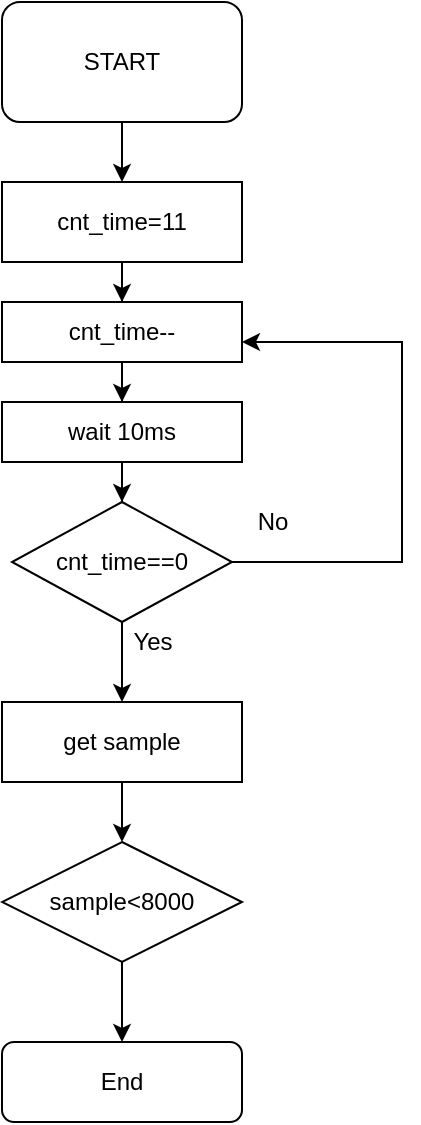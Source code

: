 <mxfile version="17.2.4" type="device"><diagram id="WpdE9BHmofPGFuwEPs-t" name="Page-1"><mxGraphModel dx="1038" dy="579" grid="1" gridSize="10" guides="1" tooltips="1" connect="1" arrows="1" fold="1" page="1" pageScale="1" pageWidth="850" pageHeight="1100" math="0" shadow="0"><root><mxCell id="0"/><mxCell id="1" parent="0"/><mxCell id="IiJGPJhLpHcWJe7brZzQ-10" style="edgeStyle=orthogonalEdgeStyle;rounded=0;orthogonalLoop=1;jettySize=auto;html=1;entryX=0.5;entryY=0;entryDx=0;entryDy=0;" edge="1" parent="1" source="IiJGPJhLpHcWJe7brZzQ-1" target="IiJGPJhLpHcWJe7brZzQ-3"><mxGeometry relative="1" as="geometry"/></mxCell><mxCell id="IiJGPJhLpHcWJe7brZzQ-1" value="cnt_time--" style="rounded=0;whiteSpace=wrap;html=1;" vertex="1" parent="1"><mxGeometry x="350" y="180" width="120" height="30" as="geometry"/></mxCell><mxCell id="IiJGPJhLpHcWJe7brZzQ-11" style="edgeStyle=orthogonalEdgeStyle;rounded=0;orthogonalLoop=1;jettySize=auto;html=1;entryX=0.5;entryY=0;entryDx=0;entryDy=0;" edge="1" parent="1" source="IiJGPJhLpHcWJe7brZzQ-3" target="IiJGPJhLpHcWJe7brZzQ-6"><mxGeometry relative="1" as="geometry"/></mxCell><mxCell id="IiJGPJhLpHcWJe7brZzQ-3" value="wait 10ms" style="rounded=0;whiteSpace=wrap;html=1;" vertex="1" parent="1"><mxGeometry x="350" y="230" width="120" height="30" as="geometry"/></mxCell><mxCell id="IiJGPJhLpHcWJe7brZzQ-8" style="edgeStyle=orthogonalEdgeStyle;rounded=0;orthogonalLoop=1;jettySize=auto;html=1;entryX=0.5;entryY=0;entryDx=0;entryDy=0;" edge="1" parent="1" source="IiJGPJhLpHcWJe7brZzQ-4" target="IiJGPJhLpHcWJe7brZzQ-5"><mxGeometry relative="1" as="geometry"/></mxCell><mxCell id="IiJGPJhLpHcWJe7brZzQ-4" value="START" style="rounded=1;whiteSpace=wrap;html=1;" vertex="1" parent="1"><mxGeometry x="350" y="30" width="120" height="60" as="geometry"/></mxCell><mxCell id="IiJGPJhLpHcWJe7brZzQ-9" style="edgeStyle=orthogonalEdgeStyle;rounded=0;orthogonalLoop=1;jettySize=auto;html=1;entryX=0.5;entryY=0;entryDx=0;entryDy=0;" edge="1" parent="1" source="IiJGPJhLpHcWJe7brZzQ-5" target="IiJGPJhLpHcWJe7brZzQ-1"><mxGeometry relative="1" as="geometry"/></mxCell><mxCell id="IiJGPJhLpHcWJe7brZzQ-5" value="cnt_time=11" style="rounded=0;whiteSpace=wrap;html=1;" vertex="1" parent="1"><mxGeometry x="350" y="120" width="120" height="40" as="geometry"/></mxCell><mxCell id="IiJGPJhLpHcWJe7brZzQ-7" style="edgeStyle=orthogonalEdgeStyle;rounded=0;orthogonalLoop=1;jettySize=auto;html=1;" edge="1" parent="1" source="IiJGPJhLpHcWJe7brZzQ-6"><mxGeometry relative="1" as="geometry"><mxPoint x="470" y="200" as="targetPoint"/><Array as="points"><mxPoint x="550" y="310"/><mxPoint x="550" y="200"/></Array></mxGeometry></mxCell><mxCell id="IiJGPJhLpHcWJe7brZzQ-17" style="edgeStyle=orthogonalEdgeStyle;rounded=0;orthogonalLoop=1;jettySize=auto;html=1;entryX=0.5;entryY=0;entryDx=0;entryDy=0;" edge="1" parent="1" source="IiJGPJhLpHcWJe7brZzQ-6" target="IiJGPJhLpHcWJe7brZzQ-13"><mxGeometry relative="1" as="geometry"/></mxCell><mxCell id="IiJGPJhLpHcWJe7brZzQ-6" value="cnt_time==0" style="rhombus;whiteSpace=wrap;html=1;" vertex="1" parent="1"><mxGeometry x="355" y="280" width="110" height="60" as="geometry"/></mxCell><mxCell id="IiJGPJhLpHcWJe7brZzQ-12" value="No" style="text;html=1;align=center;verticalAlign=middle;resizable=0;points=[];autosize=1;strokeColor=none;fillColor=none;" vertex="1" parent="1"><mxGeometry x="470" y="280" width="30" height="20" as="geometry"/></mxCell><mxCell id="IiJGPJhLpHcWJe7brZzQ-18" style="edgeStyle=orthogonalEdgeStyle;rounded=0;orthogonalLoop=1;jettySize=auto;html=1;entryX=0.5;entryY=0;entryDx=0;entryDy=0;" edge="1" parent="1" source="IiJGPJhLpHcWJe7brZzQ-13" target="IiJGPJhLpHcWJe7brZzQ-14"><mxGeometry relative="1" as="geometry"/></mxCell><mxCell id="IiJGPJhLpHcWJe7brZzQ-13" value="get sample" style="rounded=0;whiteSpace=wrap;html=1;" vertex="1" parent="1"><mxGeometry x="350" y="380" width="120" height="40" as="geometry"/></mxCell><mxCell id="IiJGPJhLpHcWJe7brZzQ-19" style="edgeStyle=orthogonalEdgeStyle;rounded=0;orthogonalLoop=1;jettySize=auto;html=1;" edge="1" parent="1" source="IiJGPJhLpHcWJe7brZzQ-14" target="IiJGPJhLpHcWJe7brZzQ-16"><mxGeometry relative="1" as="geometry"/></mxCell><mxCell id="IiJGPJhLpHcWJe7brZzQ-14" value="sample&amp;lt;8000" style="rhombus;whiteSpace=wrap;html=1;" vertex="1" parent="1"><mxGeometry x="350" y="450" width="120" height="60" as="geometry"/></mxCell><mxCell id="IiJGPJhLpHcWJe7brZzQ-16" value="End" style="rounded=1;whiteSpace=wrap;html=1;" vertex="1" parent="1"><mxGeometry x="350" y="550" width="120" height="40" as="geometry"/></mxCell><mxCell id="IiJGPJhLpHcWJe7brZzQ-21" value="Yes" style="text;html=1;align=center;verticalAlign=middle;resizable=0;points=[];autosize=1;strokeColor=none;fillColor=none;" vertex="1" parent="1"><mxGeometry x="410" y="340" width="30" height="20" as="geometry"/></mxCell></root></mxGraphModel></diagram></mxfile>